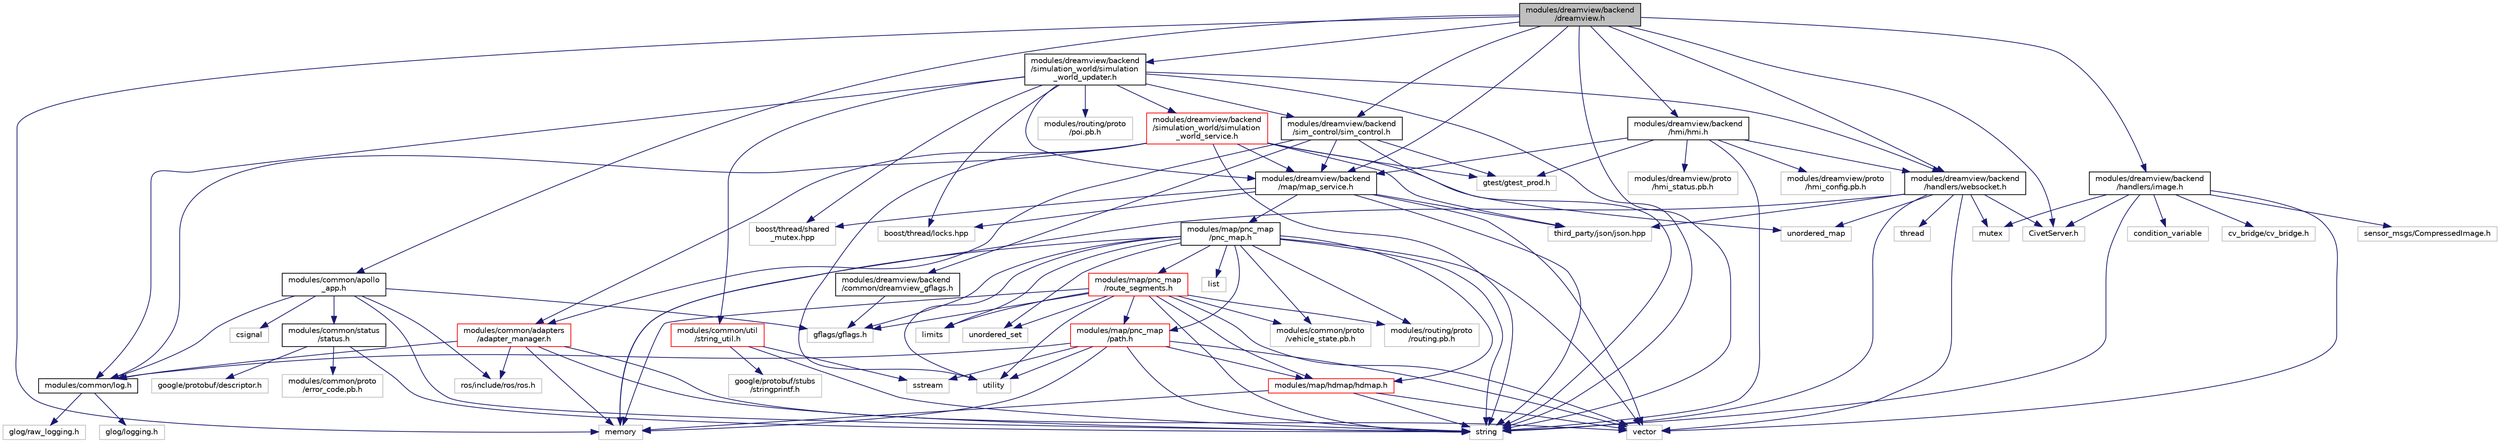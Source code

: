 digraph "modules/dreamview/backend/dreamview.h"
{
  edge [fontname="Helvetica",fontsize="10",labelfontname="Helvetica",labelfontsize="10"];
  node [fontname="Helvetica",fontsize="10",shape=record];
  Node0 [label="modules/dreamview/backend\l/dreamview.h",height=0.2,width=0.4,color="black", fillcolor="grey75", style="filled", fontcolor="black"];
  Node0 -> Node1 [color="midnightblue",fontsize="10",style="solid",fontname="Helvetica"];
  Node1 [label="memory",height=0.2,width=0.4,color="grey75", fillcolor="white", style="filled"];
  Node0 -> Node2 [color="midnightblue",fontsize="10",style="solid",fontname="Helvetica"];
  Node2 [label="string",height=0.2,width=0.4,color="grey75", fillcolor="white", style="filled"];
  Node0 -> Node3 [color="midnightblue",fontsize="10",style="solid",fontname="Helvetica"];
  Node3 [label="CivetServer.h",height=0.2,width=0.4,color="grey75", fillcolor="white", style="filled"];
  Node0 -> Node4 [color="midnightblue",fontsize="10",style="solid",fontname="Helvetica"];
  Node4 [label="modules/common/apollo\l_app.h",height=0.2,width=0.4,color="black", fillcolor="white", style="filled",URL="$apollo__app_8h.html"];
  Node4 -> Node5 [color="midnightblue",fontsize="10",style="solid",fontname="Helvetica"];
  Node5 [label="csignal",height=0.2,width=0.4,color="grey75", fillcolor="white", style="filled"];
  Node4 -> Node2 [color="midnightblue",fontsize="10",style="solid",fontname="Helvetica"];
  Node4 -> Node6 [color="midnightblue",fontsize="10",style="solid",fontname="Helvetica"];
  Node6 [label="gflags/gflags.h",height=0.2,width=0.4,color="grey75", fillcolor="white", style="filled"];
  Node4 -> Node7 [color="midnightblue",fontsize="10",style="solid",fontname="Helvetica"];
  Node7 [label="modules/common/log.h",height=0.2,width=0.4,color="black", fillcolor="white", style="filled",URL="$log_8h.html"];
  Node7 -> Node8 [color="midnightblue",fontsize="10",style="solid",fontname="Helvetica"];
  Node8 [label="glog/logging.h",height=0.2,width=0.4,color="grey75", fillcolor="white", style="filled"];
  Node7 -> Node9 [color="midnightblue",fontsize="10",style="solid",fontname="Helvetica"];
  Node9 [label="glog/raw_logging.h",height=0.2,width=0.4,color="grey75", fillcolor="white", style="filled"];
  Node4 -> Node10 [color="midnightblue",fontsize="10",style="solid",fontname="Helvetica"];
  Node10 [label="modules/common/status\l/status.h",height=0.2,width=0.4,color="black", fillcolor="white", style="filled",URL="$common_2status_2status_8h.html"];
  Node10 -> Node2 [color="midnightblue",fontsize="10",style="solid",fontname="Helvetica"];
  Node10 -> Node11 [color="midnightblue",fontsize="10",style="solid",fontname="Helvetica"];
  Node11 [label="google/protobuf/descriptor.h",height=0.2,width=0.4,color="grey75", fillcolor="white", style="filled"];
  Node10 -> Node12 [color="midnightblue",fontsize="10",style="solid",fontname="Helvetica"];
  Node12 [label="modules/common/proto\l/error_code.pb.h",height=0.2,width=0.4,color="grey75", fillcolor="white", style="filled"];
  Node4 -> Node13 [color="midnightblue",fontsize="10",style="solid",fontname="Helvetica"];
  Node13 [label="ros/include/ros/ros.h",height=0.2,width=0.4,color="grey75", fillcolor="white", style="filled"];
  Node0 -> Node14 [color="midnightblue",fontsize="10",style="solid",fontname="Helvetica"];
  Node14 [label="modules/dreamview/backend\l/map/map_service.h",height=0.2,width=0.4,color="black", fillcolor="white", style="filled",URL="$map__service_8h.html"];
  Node14 -> Node2 [color="midnightblue",fontsize="10",style="solid",fontname="Helvetica"];
  Node14 -> Node15 [color="midnightblue",fontsize="10",style="solid",fontname="Helvetica"];
  Node15 [label="vector",height=0.2,width=0.4,color="grey75", fillcolor="white", style="filled"];
  Node14 -> Node16 [color="midnightblue",fontsize="10",style="solid",fontname="Helvetica"];
  Node16 [label="boost/thread/locks.hpp",height=0.2,width=0.4,color="grey75", fillcolor="white", style="filled"];
  Node14 -> Node17 [color="midnightblue",fontsize="10",style="solid",fontname="Helvetica"];
  Node17 [label="boost/thread/shared\l_mutex.hpp",height=0.2,width=0.4,color="grey75", fillcolor="white", style="filled"];
  Node14 -> Node18 [color="midnightblue",fontsize="10",style="solid",fontname="Helvetica"];
  Node18 [label="modules/map/pnc_map\l/pnc_map.h",height=0.2,width=0.4,color="black", fillcolor="white", style="filled",URL="$pnc__map_8h.html"];
  Node18 -> Node19 [color="midnightblue",fontsize="10",style="solid",fontname="Helvetica"];
  Node19 [label="limits",height=0.2,width=0.4,color="grey75", fillcolor="white", style="filled"];
  Node18 -> Node20 [color="midnightblue",fontsize="10",style="solid",fontname="Helvetica"];
  Node20 [label="list",height=0.2,width=0.4,color="grey75", fillcolor="white", style="filled"];
  Node18 -> Node1 [color="midnightblue",fontsize="10",style="solid",fontname="Helvetica"];
  Node18 -> Node2 [color="midnightblue",fontsize="10",style="solid",fontname="Helvetica"];
  Node18 -> Node21 [color="midnightblue",fontsize="10",style="solid",fontname="Helvetica"];
  Node21 [label="unordered_set",height=0.2,width=0.4,color="grey75", fillcolor="white", style="filled"];
  Node18 -> Node22 [color="midnightblue",fontsize="10",style="solid",fontname="Helvetica"];
  Node22 [label="utility",height=0.2,width=0.4,color="grey75", fillcolor="white", style="filled"];
  Node18 -> Node15 [color="midnightblue",fontsize="10",style="solid",fontname="Helvetica"];
  Node18 -> Node6 [color="midnightblue",fontsize="10",style="solid",fontname="Helvetica"];
  Node18 -> Node23 [color="midnightblue",fontsize="10",style="solid",fontname="Helvetica"];
  Node23 [label="modules/common/proto\l/vehicle_state.pb.h",height=0.2,width=0.4,color="grey75", fillcolor="white", style="filled"];
  Node18 -> Node24 [color="midnightblue",fontsize="10",style="solid",fontname="Helvetica"];
  Node24 [label="modules/routing/proto\l/routing.pb.h",height=0.2,width=0.4,color="grey75", fillcolor="white", style="filled"];
  Node18 -> Node25 [color="midnightblue",fontsize="10",style="solid",fontname="Helvetica"];
  Node25 [label="modules/map/hdmap/hdmap.h",height=0.2,width=0.4,color="red", fillcolor="white", style="filled",URL="$hdmap_8h.html"];
  Node25 -> Node1 [color="midnightblue",fontsize="10",style="solid",fontname="Helvetica"];
  Node25 -> Node2 [color="midnightblue",fontsize="10",style="solid",fontname="Helvetica"];
  Node25 -> Node15 [color="midnightblue",fontsize="10",style="solid",fontname="Helvetica"];
  Node18 -> Node55 [color="midnightblue",fontsize="10",style="solid",fontname="Helvetica"];
  Node55 [label="modules/map/pnc_map\l/path.h",height=0.2,width=0.4,color="red", fillcolor="white", style="filled",URL="$path_8h.html"];
  Node55 -> Node1 [color="midnightblue",fontsize="10",style="solid",fontname="Helvetica"];
  Node55 -> Node57 [color="midnightblue",fontsize="10",style="solid",fontname="Helvetica"];
  Node57 [label="sstream",height=0.2,width=0.4,color="grey75", fillcolor="white", style="filled"];
  Node55 -> Node2 [color="midnightblue",fontsize="10",style="solid",fontname="Helvetica"];
  Node55 -> Node22 [color="midnightblue",fontsize="10",style="solid",fontname="Helvetica"];
  Node55 -> Node15 [color="midnightblue",fontsize="10",style="solid",fontname="Helvetica"];
  Node55 -> Node7 [color="midnightblue",fontsize="10",style="solid",fontname="Helvetica"];
  Node55 -> Node25 [color="midnightblue",fontsize="10",style="solid",fontname="Helvetica"];
  Node18 -> Node58 [color="midnightblue",fontsize="10",style="solid",fontname="Helvetica"];
  Node58 [label="modules/map/pnc_map\l/route_segments.h",height=0.2,width=0.4,color="red", fillcolor="white", style="filled",URL="$route__segments_8h.html"];
  Node58 -> Node19 [color="midnightblue",fontsize="10",style="solid",fontname="Helvetica"];
  Node58 -> Node1 [color="midnightblue",fontsize="10",style="solid",fontname="Helvetica"];
  Node58 -> Node2 [color="midnightblue",fontsize="10",style="solid",fontname="Helvetica"];
  Node58 -> Node21 [color="midnightblue",fontsize="10",style="solid",fontname="Helvetica"];
  Node58 -> Node22 [color="midnightblue",fontsize="10",style="solid",fontname="Helvetica"];
  Node58 -> Node15 [color="midnightblue",fontsize="10",style="solid",fontname="Helvetica"];
  Node58 -> Node6 [color="midnightblue",fontsize="10",style="solid",fontname="Helvetica"];
  Node58 -> Node23 [color="midnightblue",fontsize="10",style="solid",fontname="Helvetica"];
  Node58 -> Node24 [color="midnightblue",fontsize="10",style="solid",fontname="Helvetica"];
  Node58 -> Node25 [color="midnightblue",fontsize="10",style="solid",fontname="Helvetica"];
  Node58 -> Node55 [color="midnightblue",fontsize="10",style="solid",fontname="Helvetica"];
  Node14 -> Node60 [color="midnightblue",fontsize="10",style="solid",fontname="Helvetica"];
  Node60 [label="third_party/json/json.hpp",height=0.2,width=0.4,color="grey75", fillcolor="white", style="filled"];
  Node0 -> Node61 [color="midnightblue",fontsize="10",style="solid",fontname="Helvetica"];
  Node61 [label="modules/dreamview/backend\l/simulation_world/simulation\l_world_updater.h",height=0.2,width=0.4,color="black", fillcolor="white", style="filled",URL="$simulation__world__updater_8h.html"];
  Node61 -> Node2 [color="midnightblue",fontsize="10",style="solid",fontname="Helvetica"];
  Node61 -> Node16 [color="midnightblue",fontsize="10",style="solid",fontname="Helvetica"];
  Node61 -> Node17 [color="midnightblue",fontsize="10",style="solid",fontname="Helvetica"];
  Node61 -> Node7 [color="midnightblue",fontsize="10",style="solid",fontname="Helvetica"];
  Node61 -> Node62 [color="midnightblue",fontsize="10",style="solid",fontname="Helvetica"];
  Node62 [label="modules/common/util\l/string_util.h",height=0.2,width=0.4,color="red", fillcolor="white", style="filled",URL="$string__util_8h.html",tooltip="Some string util functions. "];
  Node62 -> Node57 [color="midnightblue",fontsize="10",style="solid",fontname="Helvetica"];
  Node62 -> Node2 [color="midnightblue",fontsize="10",style="solid",fontname="Helvetica"];
  Node62 -> Node63 [color="midnightblue",fontsize="10",style="solid",fontname="Helvetica"];
  Node63 [label="google/protobuf/stubs\l/stringprintf.h",height=0.2,width=0.4,color="grey75", fillcolor="white", style="filled"];
  Node61 -> Node65 [color="midnightblue",fontsize="10",style="solid",fontname="Helvetica"];
  Node65 [label="modules/dreamview/backend\l/handlers/websocket.h",height=0.2,width=0.4,color="black", fillcolor="white", style="filled",URL="$websocket_8h.html"];
  Node65 -> Node1 [color="midnightblue",fontsize="10",style="solid",fontname="Helvetica"];
  Node65 -> Node66 [color="midnightblue",fontsize="10",style="solid",fontname="Helvetica"];
  Node66 [label="mutex",height=0.2,width=0.4,color="grey75", fillcolor="white", style="filled"];
  Node65 -> Node2 [color="midnightblue",fontsize="10",style="solid",fontname="Helvetica"];
  Node65 -> Node67 [color="midnightblue",fontsize="10",style="solid",fontname="Helvetica"];
  Node67 [label="thread",height=0.2,width=0.4,color="grey75", fillcolor="white", style="filled"];
  Node65 -> Node52 [color="midnightblue",fontsize="10",style="solid",fontname="Helvetica"];
  Node52 [label="unordered_map",height=0.2,width=0.4,color="grey75", fillcolor="white", style="filled"];
  Node65 -> Node15 [color="midnightblue",fontsize="10",style="solid",fontname="Helvetica"];
  Node65 -> Node3 [color="midnightblue",fontsize="10",style="solid",fontname="Helvetica"];
  Node65 -> Node60 [color="midnightblue",fontsize="10",style="solid",fontname="Helvetica"];
  Node61 -> Node14 [color="midnightblue",fontsize="10",style="solid",fontname="Helvetica"];
  Node61 -> Node68 [color="midnightblue",fontsize="10",style="solid",fontname="Helvetica"];
  Node68 [label="modules/dreamview/backend\l/sim_control/sim_control.h",height=0.2,width=0.4,color="black", fillcolor="white", style="filled",URL="$sim__control_8h.html"];
  Node68 -> Node2 [color="midnightblue",fontsize="10",style="solid",fontname="Helvetica"];
  Node68 -> Node69 [color="midnightblue",fontsize="10",style="solid",fontname="Helvetica"];
  Node69 [label="gtest/gtest_prod.h",height=0.2,width=0.4,color="grey75", fillcolor="white", style="filled"];
  Node68 -> Node70 [color="midnightblue",fontsize="10",style="solid",fontname="Helvetica"];
  Node70 [label="modules/common/adapters\l/adapter_manager.h",height=0.2,width=0.4,color="red", fillcolor="white", style="filled",URL="$adapter__manager_8h.html"];
  Node70 -> Node1 [color="midnightblue",fontsize="10",style="solid",fontname="Helvetica"];
  Node70 -> Node2 [color="midnightblue",fontsize="10",style="solid",fontname="Helvetica"];
  Node70 -> Node15 [color="midnightblue",fontsize="10",style="solid",fontname="Helvetica"];
  Node70 -> Node7 [color="midnightblue",fontsize="10",style="solid",fontname="Helvetica"];
  Node70 -> Node13 [color="midnightblue",fontsize="10",style="solid",fontname="Helvetica"];
  Node68 -> Node121 [color="midnightblue",fontsize="10",style="solid",fontname="Helvetica"];
  Node121 [label="modules/dreamview/backend\l/common/dreamview_gflags.h",height=0.2,width=0.4,color="black", fillcolor="white", style="filled",URL="$dreamview__gflags_8h.html"];
  Node121 -> Node6 [color="midnightblue",fontsize="10",style="solid",fontname="Helvetica"];
  Node68 -> Node14 [color="midnightblue",fontsize="10",style="solid",fontname="Helvetica"];
  Node61 -> Node122 [color="midnightblue",fontsize="10",style="solid",fontname="Helvetica"];
  Node122 [label="modules/dreamview/backend\l/simulation_world/simulation\l_world_service.h",height=0.2,width=0.4,color="red", fillcolor="white", style="filled",URL="$simulation__world__service_8h.html"];
  Node122 -> Node2 [color="midnightblue",fontsize="10",style="solid",fontname="Helvetica"];
  Node122 -> Node52 [color="midnightblue",fontsize="10",style="solid",fontname="Helvetica"];
  Node122 -> Node22 [color="midnightblue",fontsize="10",style="solid",fontname="Helvetica"];
  Node122 -> Node69 [color="midnightblue",fontsize="10",style="solid",fontname="Helvetica"];
  Node122 -> Node60 [color="midnightblue",fontsize="10",style="solid",fontname="Helvetica"];
  Node122 -> Node14 [color="midnightblue",fontsize="10",style="solid",fontname="Helvetica"];
  Node122 -> Node70 [color="midnightblue",fontsize="10",style="solid",fontname="Helvetica"];
  Node122 -> Node7 [color="midnightblue",fontsize="10",style="solid",fontname="Helvetica"];
  Node61 -> Node126 [color="midnightblue",fontsize="10",style="solid",fontname="Helvetica"];
  Node126 [label="modules/routing/proto\l/poi.pb.h",height=0.2,width=0.4,color="grey75", fillcolor="white", style="filled"];
  Node0 -> Node68 [color="midnightblue",fontsize="10",style="solid",fontname="Helvetica"];
  Node0 -> Node127 [color="midnightblue",fontsize="10",style="solid",fontname="Helvetica"];
  Node127 [label="modules/dreamview/backend\l/handlers/image.h",height=0.2,width=0.4,color="black", fillcolor="white", style="filled",URL="$dreamview_2backend_2handlers_2image_8h.html"];
  Node127 -> Node128 [color="midnightblue",fontsize="10",style="solid",fontname="Helvetica"];
  Node128 [label="condition_variable",height=0.2,width=0.4,color="grey75", fillcolor="white", style="filled"];
  Node127 -> Node66 [color="midnightblue",fontsize="10",style="solid",fontname="Helvetica"];
  Node127 -> Node2 [color="midnightblue",fontsize="10",style="solid",fontname="Helvetica"];
  Node127 -> Node15 [color="midnightblue",fontsize="10",style="solid",fontname="Helvetica"];
  Node127 -> Node129 [color="midnightblue",fontsize="10",style="solid",fontname="Helvetica"];
  Node129 [label="cv_bridge/cv_bridge.h",height=0.2,width=0.4,color="grey75", fillcolor="white", style="filled"];
  Node127 -> Node3 [color="midnightblue",fontsize="10",style="solid",fontname="Helvetica"];
  Node127 -> Node94 [color="midnightblue",fontsize="10",style="solid",fontname="Helvetica"];
  Node94 [label="sensor_msgs/CompressedImage.h",height=0.2,width=0.4,color="grey75", fillcolor="white", style="filled"];
  Node0 -> Node65 [color="midnightblue",fontsize="10",style="solid",fontname="Helvetica"];
  Node0 -> Node130 [color="midnightblue",fontsize="10",style="solid",fontname="Helvetica"];
  Node130 [label="modules/dreamview/backend\l/hmi/hmi.h",height=0.2,width=0.4,color="black", fillcolor="white", style="filled",URL="$hmi_8h.html"];
  Node130 -> Node2 [color="midnightblue",fontsize="10",style="solid",fontname="Helvetica"];
  Node130 -> Node69 [color="midnightblue",fontsize="10",style="solid",fontname="Helvetica"];
  Node130 -> Node65 [color="midnightblue",fontsize="10",style="solid",fontname="Helvetica"];
  Node130 -> Node14 [color="midnightblue",fontsize="10",style="solid",fontname="Helvetica"];
  Node130 -> Node131 [color="midnightblue",fontsize="10",style="solid",fontname="Helvetica"];
  Node131 [label="modules/dreamview/proto\l/hmi_config.pb.h",height=0.2,width=0.4,color="grey75", fillcolor="white", style="filled"];
  Node130 -> Node132 [color="midnightblue",fontsize="10",style="solid",fontname="Helvetica"];
  Node132 [label="modules/dreamview/proto\l/hmi_status.pb.h",height=0.2,width=0.4,color="grey75", fillcolor="white", style="filled"];
}
